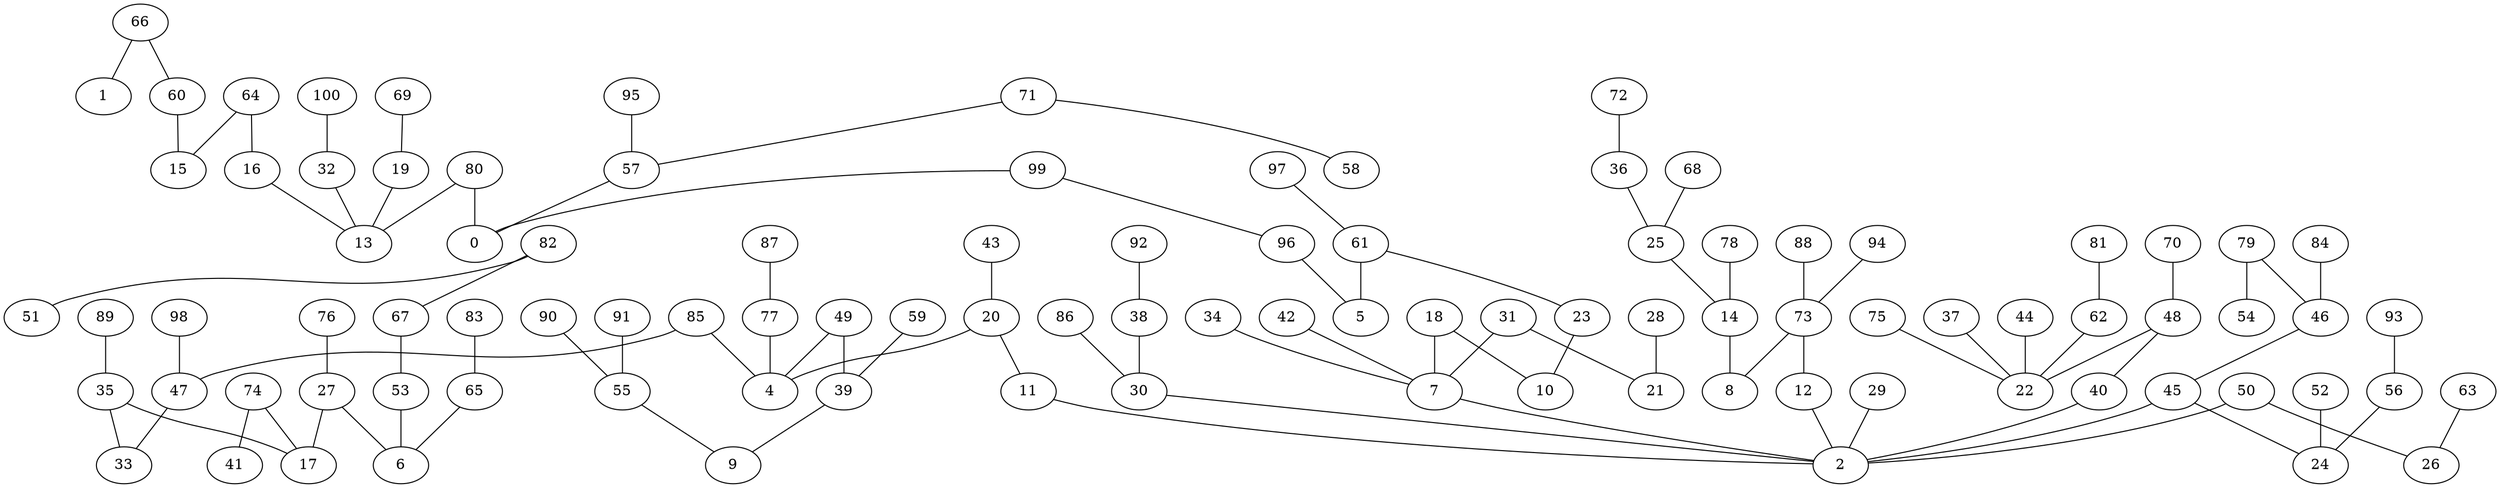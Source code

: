 strict graph G {
1;
66;
60;
15;
64;
16;
13;
32;
100;
80;
0;
99;
96;
5;
61;
97;
23;
10;
18;
7;
31;
21;
28;
42;
2;
11;
20;
4;
85;
47;
33;
35;
89;
17;
74;
41;
27;
6;
53;
67;
82;
51;
65;
83;
76;
98;
49;
39;
9;
55;
90;
91;
59;
77;
87;
43;
30;
38;
92;
86;
12;
73;
88;
94;
8;
14;
25;
36;
72;
68;
78;
40;
48;
70;
22;
75;
37;
44;
62;
81;
45;
24;
56;
93;
52;
46;
84;
79;
54;
29;
50;
26;
63;
34;
57;
71;
58;
95;
19;
69;
23 -- 10;
59 -- 39;
31 -- 7;
56 -- 24;
36 -- 25;
28 -- 21;
12 -- 2;
55 -- 9;
39 -- 9;
66 -- 1;
76 -- 27;
40 -- 2;
45 -- 2;
43 -- 20;
87 -- 77;
57 -- 0;
18 -- 7;
27 -- 6;
50 -- 26;
65 -- 6;
79 -- 46;
67 -- 53;
25 -- 14;
44 -- 22;
50 -- 2;
32 -- 13;
48 -- 22;
35 -- 33;
38 -- 30;
96 -- 5;
81 -- 62;
93 -- 56;
79 -- 54;
83 -- 65;
77 -- 4;
88 -- 73;
62 -- 22;
47 -- 33;
46 -- 45;
70 -- 48;
73 -- 8;
85 -- 4;
80 -- 0;
98 -- 47;
29 -- 2;
72 -- 36;
35 -- 17;
53 -- 6;
73 -- 12;
49 -- 4;
48 -- 40;
42 -- 7;
86 -- 30;
90 -- 55;
27 -- 17;
60 -- 15;
11 -- 2;
99 -- 0;
52 -- 24;
49 -- 39;
16 -- 13;
71 -- 58;
92 -- 38;
45 -- 24;
82 -- 51;
31 -- 21;
68 -- 25;
63 -- 26;
64 -- 16;
91 -- 55;
64 -- 15;
61 -- 5;
71 -- 57;
80 -- 13;
82 -- 67;
74 -- 41;
97 -- 61;
69 -- 19;
37 -- 22;
95 -- 57;
100 -- 32;
30 -- 2;
34 -- 7;
74 -- 17;
66 -- 60;
84 -- 46;
78 -- 14;
61 -- 23;
18 -- 10;
20 -- 4;
14 -- 8;
89 -- 35;
19 -- 13;
7 -- 2;
85 -- 47;
75 -- 22;
94 -- 73;
20 -- 11;
99 -- 96;
}
